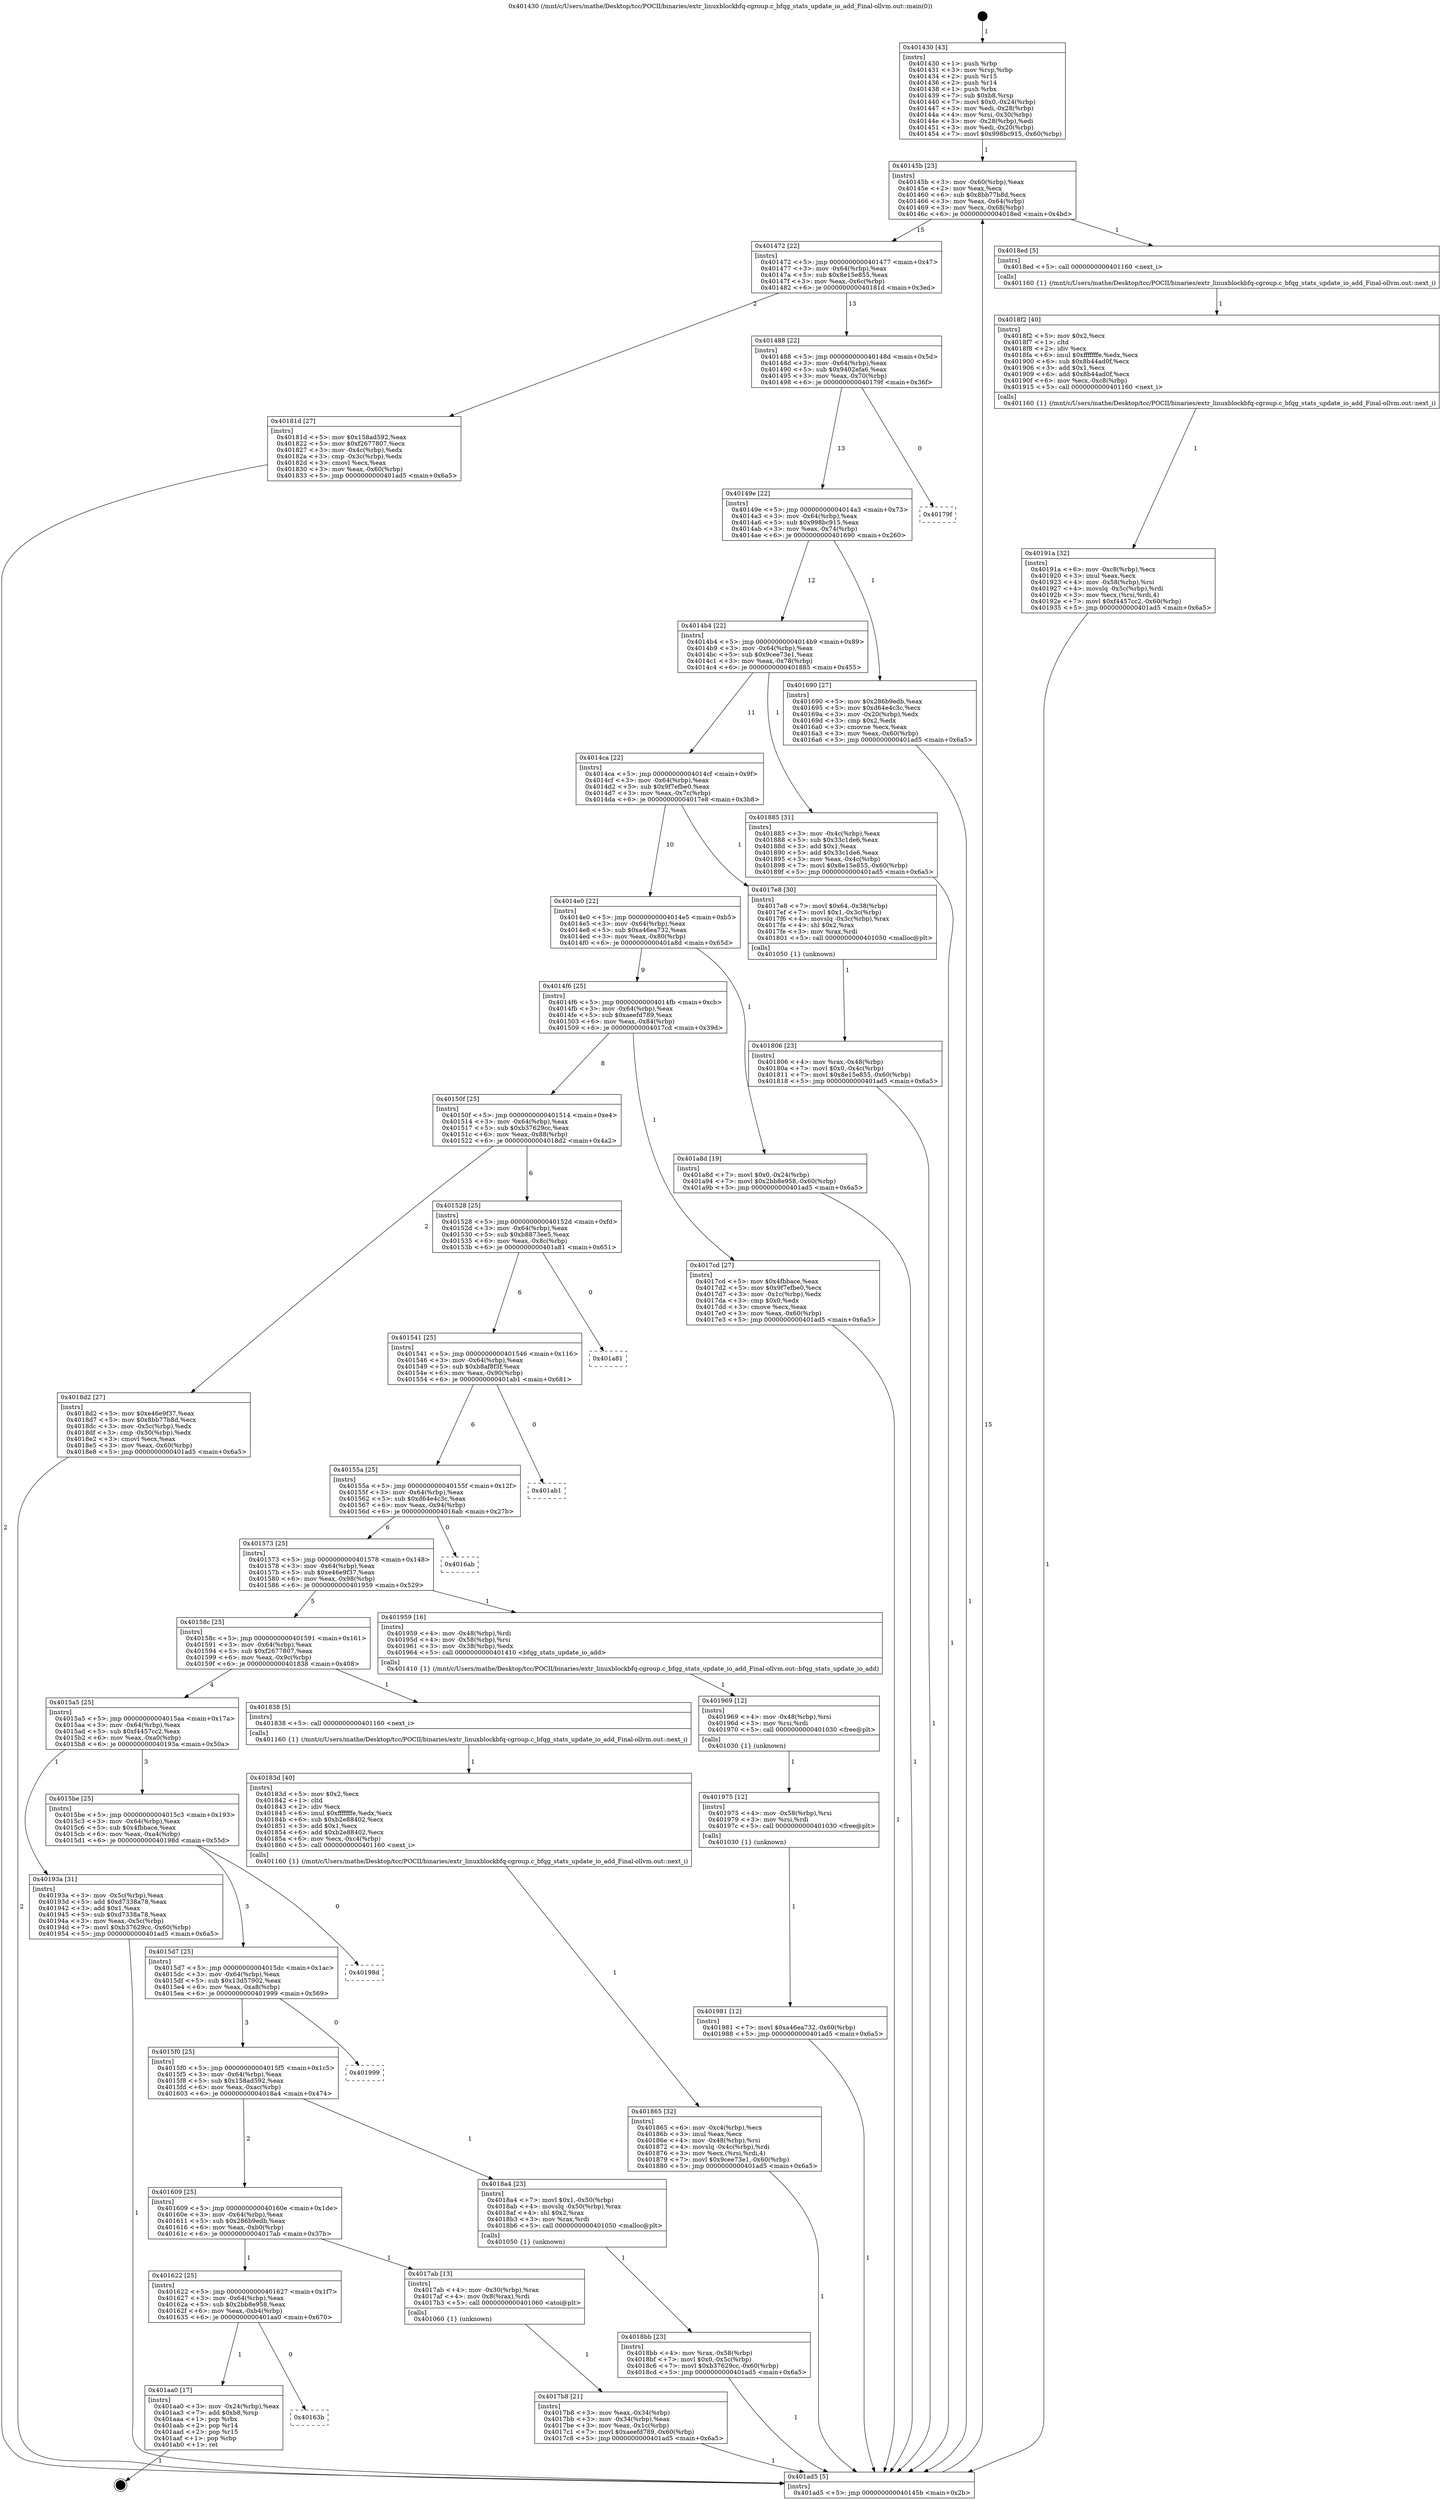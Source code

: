 digraph "0x401430" {
  label = "0x401430 (/mnt/c/Users/mathe/Desktop/tcc/POCII/binaries/extr_linuxblockbfq-cgroup.c_bfqg_stats_update_io_add_Final-ollvm.out::main(0))"
  labelloc = "t"
  node[shape=record]

  Entry [label="",width=0.3,height=0.3,shape=circle,fillcolor=black,style=filled]
  "0x40145b" [label="{
     0x40145b [23]\l
     | [instrs]\l
     &nbsp;&nbsp;0x40145b \<+3\>: mov -0x60(%rbp),%eax\l
     &nbsp;&nbsp;0x40145e \<+2\>: mov %eax,%ecx\l
     &nbsp;&nbsp;0x401460 \<+6\>: sub $0x8bb77b8d,%ecx\l
     &nbsp;&nbsp;0x401466 \<+3\>: mov %eax,-0x64(%rbp)\l
     &nbsp;&nbsp;0x401469 \<+3\>: mov %ecx,-0x68(%rbp)\l
     &nbsp;&nbsp;0x40146c \<+6\>: je 00000000004018ed \<main+0x4bd\>\l
  }"]
  "0x4018ed" [label="{
     0x4018ed [5]\l
     | [instrs]\l
     &nbsp;&nbsp;0x4018ed \<+5\>: call 0000000000401160 \<next_i\>\l
     | [calls]\l
     &nbsp;&nbsp;0x401160 \{1\} (/mnt/c/Users/mathe/Desktop/tcc/POCII/binaries/extr_linuxblockbfq-cgroup.c_bfqg_stats_update_io_add_Final-ollvm.out::next_i)\l
  }"]
  "0x401472" [label="{
     0x401472 [22]\l
     | [instrs]\l
     &nbsp;&nbsp;0x401472 \<+5\>: jmp 0000000000401477 \<main+0x47\>\l
     &nbsp;&nbsp;0x401477 \<+3\>: mov -0x64(%rbp),%eax\l
     &nbsp;&nbsp;0x40147a \<+5\>: sub $0x8e15e855,%eax\l
     &nbsp;&nbsp;0x40147f \<+3\>: mov %eax,-0x6c(%rbp)\l
     &nbsp;&nbsp;0x401482 \<+6\>: je 000000000040181d \<main+0x3ed\>\l
  }"]
  Exit [label="",width=0.3,height=0.3,shape=circle,fillcolor=black,style=filled,peripheries=2]
  "0x40181d" [label="{
     0x40181d [27]\l
     | [instrs]\l
     &nbsp;&nbsp;0x40181d \<+5\>: mov $0x158ad592,%eax\l
     &nbsp;&nbsp;0x401822 \<+5\>: mov $0xf2677807,%ecx\l
     &nbsp;&nbsp;0x401827 \<+3\>: mov -0x4c(%rbp),%edx\l
     &nbsp;&nbsp;0x40182a \<+3\>: cmp -0x3c(%rbp),%edx\l
     &nbsp;&nbsp;0x40182d \<+3\>: cmovl %ecx,%eax\l
     &nbsp;&nbsp;0x401830 \<+3\>: mov %eax,-0x60(%rbp)\l
     &nbsp;&nbsp;0x401833 \<+5\>: jmp 0000000000401ad5 \<main+0x6a5\>\l
  }"]
  "0x401488" [label="{
     0x401488 [22]\l
     | [instrs]\l
     &nbsp;&nbsp;0x401488 \<+5\>: jmp 000000000040148d \<main+0x5d\>\l
     &nbsp;&nbsp;0x40148d \<+3\>: mov -0x64(%rbp),%eax\l
     &nbsp;&nbsp;0x401490 \<+5\>: sub $0x9402efa6,%eax\l
     &nbsp;&nbsp;0x401495 \<+3\>: mov %eax,-0x70(%rbp)\l
     &nbsp;&nbsp;0x401498 \<+6\>: je 000000000040179f \<main+0x36f\>\l
  }"]
  "0x40163b" [label="{
     0x40163b\l
  }", style=dashed]
  "0x40179f" [label="{
     0x40179f\l
  }", style=dashed]
  "0x40149e" [label="{
     0x40149e [22]\l
     | [instrs]\l
     &nbsp;&nbsp;0x40149e \<+5\>: jmp 00000000004014a3 \<main+0x73\>\l
     &nbsp;&nbsp;0x4014a3 \<+3\>: mov -0x64(%rbp),%eax\l
     &nbsp;&nbsp;0x4014a6 \<+5\>: sub $0x998bc915,%eax\l
     &nbsp;&nbsp;0x4014ab \<+3\>: mov %eax,-0x74(%rbp)\l
     &nbsp;&nbsp;0x4014ae \<+6\>: je 0000000000401690 \<main+0x260\>\l
  }"]
  "0x401aa0" [label="{
     0x401aa0 [17]\l
     | [instrs]\l
     &nbsp;&nbsp;0x401aa0 \<+3\>: mov -0x24(%rbp),%eax\l
     &nbsp;&nbsp;0x401aa3 \<+7\>: add $0xb8,%rsp\l
     &nbsp;&nbsp;0x401aaa \<+1\>: pop %rbx\l
     &nbsp;&nbsp;0x401aab \<+2\>: pop %r14\l
     &nbsp;&nbsp;0x401aad \<+2\>: pop %r15\l
     &nbsp;&nbsp;0x401aaf \<+1\>: pop %rbp\l
     &nbsp;&nbsp;0x401ab0 \<+1\>: ret\l
  }"]
  "0x401690" [label="{
     0x401690 [27]\l
     | [instrs]\l
     &nbsp;&nbsp;0x401690 \<+5\>: mov $0x286b9edb,%eax\l
     &nbsp;&nbsp;0x401695 \<+5\>: mov $0xd64e4c3c,%ecx\l
     &nbsp;&nbsp;0x40169a \<+3\>: mov -0x20(%rbp),%edx\l
     &nbsp;&nbsp;0x40169d \<+3\>: cmp $0x2,%edx\l
     &nbsp;&nbsp;0x4016a0 \<+3\>: cmovne %ecx,%eax\l
     &nbsp;&nbsp;0x4016a3 \<+3\>: mov %eax,-0x60(%rbp)\l
     &nbsp;&nbsp;0x4016a6 \<+5\>: jmp 0000000000401ad5 \<main+0x6a5\>\l
  }"]
  "0x4014b4" [label="{
     0x4014b4 [22]\l
     | [instrs]\l
     &nbsp;&nbsp;0x4014b4 \<+5\>: jmp 00000000004014b9 \<main+0x89\>\l
     &nbsp;&nbsp;0x4014b9 \<+3\>: mov -0x64(%rbp),%eax\l
     &nbsp;&nbsp;0x4014bc \<+5\>: sub $0x9cee73e1,%eax\l
     &nbsp;&nbsp;0x4014c1 \<+3\>: mov %eax,-0x78(%rbp)\l
     &nbsp;&nbsp;0x4014c4 \<+6\>: je 0000000000401885 \<main+0x455\>\l
  }"]
  "0x401ad5" [label="{
     0x401ad5 [5]\l
     | [instrs]\l
     &nbsp;&nbsp;0x401ad5 \<+5\>: jmp 000000000040145b \<main+0x2b\>\l
  }"]
  "0x401430" [label="{
     0x401430 [43]\l
     | [instrs]\l
     &nbsp;&nbsp;0x401430 \<+1\>: push %rbp\l
     &nbsp;&nbsp;0x401431 \<+3\>: mov %rsp,%rbp\l
     &nbsp;&nbsp;0x401434 \<+2\>: push %r15\l
     &nbsp;&nbsp;0x401436 \<+2\>: push %r14\l
     &nbsp;&nbsp;0x401438 \<+1\>: push %rbx\l
     &nbsp;&nbsp;0x401439 \<+7\>: sub $0xb8,%rsp\l
     &nbsp;&nbsp;0x401440 \<+7\>: movl $0x0,-0x24(%rbp)\l
     &nbsp;&nbsp;0x401447 \<+3\>: mov %edi,-0x28(%rbp)\l
     &nbsp;&nbsp;0x40144a \<+4\>: mov %rsi,-0x30(%rbp)\l
     &nbsp;&nbsp;0x40144e \<+3\>: mov -0x28(%rbp),%edi\l
     &nbsp;&nbsp;0x401451 \<+3\>: mov %edi,-0x20(%rbp)\l
     &nbsp;&nbsp;0x401454 \<+7\>: movl $0x998bc915,-0x60(%rbp)\l
  }"]
  "0x401981" [label="{
     0x401981 [12]\l
     | [instrs]\l
     &nbsp;&nbsp;0x401981 \<+7\>: movl $0xa46ea732,-0x60(%rbp)\l
     &nbsp;&nbsp;0x401988 \<+5\>: jmp 0000000000401ad5 \<main+0x6a5\>\l
  }"]
  "0x401885" [label="{
     0x401885 [31]\l
     | [instrs]\l
     &nbsp;&nbsp;0x401885 \<+3\>: mov -0x4c(%rbp),%eax\l
     &nbsp;&nbsp;0x401888 \<+5\>: sub $0x33c1de6,%eax\l
     &nbsp;&nbsp;0x40188d \<+3\>: add $0x1,%eax\l
     &nbsp;&nbsp;0x401890 \<+5\>: add $0x33c1de6,%eax\l
     &nbsp;&nbsp;0x401895 \<+3\>: mov %eax,-0x4c(%rbp)\l
     &nbsp;&nbsp;0x401898 \<+7\>: movl $0x8e15e855,-0x60(%rbp)\l
     &nbsp;&nbsp;0x40189f \<+5\>: jmp 0000000000401ad5 \<main+0x6a5\>\l
  }"]
  "0x4014ca" [label="{
     0x4014ca [22]\l
     | [instrs]\l
     &nbsp;&nbsp;0x4014ca \<+5\>: jmp 00000000004014cf \<main+0x9f\>\l
     &nbsp;&nbsp;0x4014cf \<+3\>: mov -0x64(%rbp),%eax\l
     &nbsp;&nbsp;0x4014d2 \<+5\>: sub $0x9f7efbe0,%eax\l
     &nbsp;&nbsp;0x4014d7 \<+3\>: mov %eax,-0x7c(%rbp)\l
     &nbsp;&nbsp;0x4014da \<+6\>: je 00000000004017e8 \<main+0x3b8\>\l
  }"]
  "0x401975" [label="{
     0x401975 [12]\l
     | [instrs]\l
     &nbsp;&nbsp;0x401975 \<+4\>: mov -0x58(%rbp),%rsi\l
     &nbsp;&nbsp;0x401979 \<+3\>: mov %rsi,%rdi\l
     &nbsp;&nbsp;0x40197c \<+5\>: call 0000000000401030 \<free@plt\>\l
     | [calls]\l
     &nbsp;&nbsp;0x401030 \{1\} (unknown)\l
  }"]
  "0x4017e8" [label="{
     0x4017e8 [30]\l
     | [instrs]\l
     &nbsp;&nbsp;0x4017e8 \<+7\>: movl $0x64,-0x38(%rbp)\l
     &nbsp;&nbsp;0x4017ef \<+7\>: movl $0x1,-0x3c(%rbp)\l
     &nbsp;&nbsp;0x4017f6 \<+4\>: movslq -0x3c(%rbp),%rax\l
     &nbsp;&nbsp;0x4017fa \<+4\>: shl $0x2,%rax\l
     &nbsp;&nbsp;0x4017fe \<+3\>: mov %rax,%rdi\l
     &nbsp;&nbsp;0x401801 \<+5\>: call 0000000000401050 \<malloc@plt\>\l
     | [calls]\l
     &nbsp;&nbsp;0x401050 \{1\} (unknown)\l
  }"]
  "0x4014e0" [label="{
     0x4014e0 [22]\l
     | [instrs]\l
     &nbsp;&nbsp;0x4014e0 \<+5\>: jmp 00000000004014e5 \<main+0xb5\>\l
     &nbsp;&nbsp;0x4014e5 \<+3\>: mov -0x64(%rbp),%eax\l
     &nbsp;&nbsp;0x4014e8 \<+5\>: sub $0xa46ea732,%eax\l
     &nbsp;&nbsp;0x4014ed \<+3\>: mov %eax,-0x80(%rbp)\l
     &nbsp;&nbsp;0x4014f0 \<+6\>: je 0000000000401a8d \<main+0x65d\>\l
  }"]
  "0x401969" [label="{
     0x401969 [12]\l
     | [instrs]\l
     &nbsp;&nbsp;0x401969 \<+4\>: mov -0x48(%rbp),%rsi\l
     &nbsp;&nbsp;0x40196d \<+3\>: mov %rsi,%rdi\l
     &nbsp;&nbsp;0x401970 \<+5\>: call 0000000000401030 \<free@plt\>\l
     | [calls]\l
     &nbsp;&nbsp;0x401030 \{1\} (unknown)\l
  }"]
  "0x401a8d" [label="{
     0x401a8d [19]\l
     | [instrs]\l
     &nbsp;&nbsp;0x401a8d \<+7\>: movl $0x0,-0x24(%rbp)\l
     &nbsp;&nbsp;0x401a94 \<+7\>: movl $0x2bb8e958,-0x60(%rbp)\l
     &nbsp;&nbsp;0x401a9b \<+5\>: jmp 0000000000401ad5 \<main+0x6a5\>\l
  }"]
  "0x4014f6" [label="{
     0x4014f6 [25]\l
     | [instrs]\l
     &nbsp;&nbsp;0x4014f6 \<+5\>: jmp 00000000004014fb \<main+0xcb\>\l
     &nbsp;&nbsp;0x4014fb \<+3\>: mov -0x64(%rbp),%eax\l
     &nbsp;&nbsp;0x4014fe \<+5\>: sub $0xaeefd789,%eax\l
     &nbsp;&nbsp;0x401503 \<+6\>: mov %eax,-0x84(%rbp)\l
     &nbsp;&nbsp;0x401509 \<+6\>: je 00000000004017cd \<main+0x39d\>\l
  }"]
  "0x40191a" [label="{
     0x40191a [32]\l
     | [instrs]\l
     &nbsp;&nbsp;0x40191a \<+6\>: mov -0xc8(%rbp),%ecx\l
     &nbsp;&nbsp;0x401920 \<+3\>: imul %eax,%ecx\l
     &nbsp;&nbsp;0x401923 \<+4\>: mov -0x58(%rbp),%rsi\l
     &nbsp;&nbsp;0x401927 \<+4\>: movslq -0x5c(%rbp),%rdi\l
     &nbsp;&nbsp;0x40192b \<+3\>: mov %ecx,(%rsi,%rdi,4)\l
     &nbsp;&nbsp;0x40192e \<+7\>: movl $0xf4457cc2,-0x60(%rbp)\l
     &nbsp;&nbsp;0x401935 \<+5\>: jmp 0000000000401ad5 \<main+0x6a5\>\l
  }"]
  "0x4017cd" [label="{
     0x4017cd [27]\l
     | [instrs]\l
     &nbsp;&nbsp;0x4017cd \<+5\>: mov $0x4fbbace,%eax\l
     &nbsp;&nbsp;0x4017d2 \<+5\>: mov $0x9f7efbe0,%ecx\l
     &nbsp;&nbsp;0x4017d7 \<+3\>: mov -0x1c(%rbp),%edx\l
     &nbsp;&nbsp;0x4017da \<+3\>: cmp $0x0,%edx\l
     &nbsp;&nbsp;0x4017dd \<+3\>: cmove %ecx,%eax\l
     &nbsp;&nbsp;0x4017e0 \<+3\>: mov %eax,-0x60(%rbp)\l
     &nbsp;&nbsp;0x4017e3 \<+5\>: jmp 0000000000401ad5 \<main+0x6a5\>\l
  }"]
  "0x40150f" [label="{
     0x40150f [25]\l
     | [instrs]\l
     &nbsp;&nbsp;0x40150f \<+5\>: jmp 0000000000401514 \<main+0xe4\>\l
     &nbsp;&nbsp;0x401514 \<+3\>: mov -0x64(%rbp),%eax\l
     &nbsp;&nbsp;0x401517 \<+5\>: sub $0xb37629cc,%eax\l
     &nbsp;&nbsp;0x40151c \<+6\>: mov %eax,-0x88(%rbp)\l
     &nbsp;&nbsp;0x401522 \<+6\>: je 00000000004018d2 \<main+0x4a2\>\l
  }"]
  "0x4018f2" [label="{
     0x4018f2 [40]\l
     | [instrs]\l
     &nbsp;&nbsp;0x4018f2 \<+5\>: mov $0x2,%ecx\l
     &nbsp;&nbsp;0x4018f7 \<+1\>: cltd\l
     &nbsp;&nbsp;0x4018f8 \<+2\>: idiv %ecx\l
     &nbsp;&nbsp;0x4018fa \<+6\>: imul $0xfffffffe,%edx,%ecx\l
     &nbsp;&nbsp;0x401900 \<+6\>: sub $0x8b44ad0f,%ecx\l
     &nbsp;&nbsp;0x401906 \<+3\>: add $0x1,%ecx\l
     &nbsp;&nbsp;0x401909 \<+6\>: add $0x8b44ad0f,%ecx\l
     &nbsp;&nbsp;0x40190f \<+6\>: mov %ecx,-0xc8(%rbp)\l
     &nbsp;&nbsp;0x401915 \<+5\>: call 0000000000401160 \<next_i\>\l
     | [calls]\l
     &nbsp;&nbsp;0x401160 \{1\} (/mnt/c/Users/mathe/Desktop/tcc/POCII/binaries/extr_linuxblockbfq-cgroup.c_bfqg_stats_update_io_add_Final-ollvm.out::next_i)\l
  }"]
  "0x4018d2" [label="{
     0x4018d2 [27]\l
     | [instrs]\l
     &nbsp;&nbsp;0x4018d2 \<+5\>: mov $0xe46e9f37,%eax\l
     &nbsp;&nbsp;0x4018d7 \<+5\>: mov $0x8bb77b8d,%ecx\l
     &nbsp;&nbsp;0x4018dc \<+3\>: mov -0x5c(%rbp),%edx\l
     &nbsp;&nbsp;0x4018df \<+3\>: cmp -0x50(%rbp),%edx\l
     &nbsp;&nbsp;0x4018e2 \<+3\>: cmovl %ecx,%eax\l
     &nbsp;&nbsp;0x4018e5 \<+3\>: mov %eax,-0x60(%rbp)\l
     &nbsp;&nbsp;0x4018e8 \<+5\>: jmp 0000000000401ad5 \<main+0x6a5\>\l
  }"]
  "0x401528" [label="{
     0x401528 [25]\l
     | [instrs]\l
     &nbsp;&nbsp;0x401528 \<+5\>: jmp 000000000040152d \<main+0xfd\>\l
     &nbsp;&nbsp;0x40152d \<+3\>: mov -0x64(%rbp),%eax\l
     &nbsp;&nbsp;0x401530 \<+5\>: sub $0xb8873ee5,%eax\l
     &nbsp;&nbsp;0x401535 \<+6\>: mov %eax,-0x8c(%rbp)\l
     &nbsp;&nbsp;0x40153b \<+6\>: je 0000000000401a81 \<main+0x651\>\l
  }"]
  "0x4018bb" [label="{
     0x4018bb [23]\l
     | [instrs]\l
     &nbsp;&nbsp;0x4018bb \<+4\>: mov %rax,-0x58(%rbp)\l
     &nbsp;&nbsp;0x4018bf \<+7\>: movl $0x0,-0x5c(%rbp)\l
     &nbsp;&nbsp;0x4018c6 \<+7\>: movl $0xb37629cc,-0x60(%rbp)\l
     &nbsp;&nbsp;0x4018cd \<+5\>: jmp 0000000000401ad5 \<main+0x6a5\>\l
  }"]
  "0x401a81" [label="{
     0x401a81\l
  }", style=dashed]
  "0x401541" [label="{
     0x401541 [25]\l
     | [instrs]\l
     &nbsp;&nbsp;0x401541 \<+5\>: jmp 0000000000401546 \<main+0x116\>\l
     &nbsp;&nbsp;0x401546 \<+3\>: mov -0x64(%rbp),%eax\l
     &nbsp;&nbsp;0x401549 \<+5\>: sub $0xb8af8f3f,%eax\l
     &nbsp;&nbsp;0x40154e \<+6\>: mov %eax,-0x90(%rbp)\l
     &nbsp;&nbsp;0x401554 \<+6\>: je 0000000000401ab1 \<main+0x681\>\l
  }"]
  "0x401865" [label="{
     0x401865 [32]\l
     | [instrs]\l
     &nbsp;&nbsp;0x401865 \<+6\>: mov -0xc4(%rbp),%ecx\l
     &nbsp;&nbsp;0x40186b \<+3\>: imul %eax,%ecx\l
     &nbsp;&nbsp;0x40186e \<+4\>: mov -0x48(%rbp),%rsi\l
     &nbsp;&nbsp;0x401872 \<+4\>: movslq -0x4c(%rbp),%rdi\l
     &nbsp;&nbsp;0x401876 \<+3\>: mov %ecx,(%rsi,%rdi,4)\l
     &nbsp;&nbsp;0x401879 \<+7\>: movl $0x9cee73e1,-0x60(%rbp)\l
     &nbsp;&nbsp;0x401880 \<+5\>: jmp 0000000000401ad5 \<main+0x6a5\>\l
  }"]
  "0x401ab1" [label="{
     0x401ab1\l
  }", style=dashed]
  "0x40155a" [label="{
     0x40155a [25]\l
     | [instrs]\l
     &nbsp;&nbsp;0x40155a \<+5\>: jmp 000000000040155f \<main+0x12f\>\l
     &nbsp;&nbsp;0x40155f \<+3\>: mov -0x64(%rbp),%eax\l
     &nbsp;&nbsp;0x401562 \<+5\>: sub $0xd64e4c3c,%eax\l
     &nbsp;&nbsp;0x401567 \<+6\>: mov %eax,-0x94(%rbp)\l
     &nbsp;&nbsp;0x40156d \<+6\>: je 00000000004016ab \<main+0x27b\>\l
  }"]
  "0x40183d" [label="{
     0x40183d [40]\l
     | [instrs]\l
     &nbsp;&nbsp;0x40183d \<+5\>: mov $0x2,%ecx\l
     &nbsp;&nbsp;0x401842 \<+1\>: cltd\l
     &nbsp;&nbsp;0x401843 \<+2\>: idiv %ecx\l
     &nbsp;&nbsp;0x401845 \<+6\>: imul $0xfffffffe,%edx,%ecx\l
     &nbsp;&nbsp;0x40184b \<+6\>: sub $0xb2e88402,%ecx\l
     &nbsp;&nbsp;0x401851 \<+3\>: add $0x1,%ecx\l
     &nbsp;&nbsp;0x401854 \<+6\>: add $0xb2e88402,%ecx\l
     &nbsp;&nbsp;0x40185a \<+6\>: mov %ecx,-0xc4(%rbp)\l
     &nbsp;&nbsp;0x401860 \<+5\>: call 0000000000401160 \<next_i\>\l
     | [calls]\l
     &nbsp;&nbsp;0x401160 \{1\} (/mnt/c/Users/mathe/Desktop/tcc/POCII/binaries/extr_linuxblockbfq-cgroup.c_bfqg_stats_update_io_add_Final-ollvm.out::next_i)\l
  }"]
  "0x4016ab" [label="{
     0x4016ab\l
  }", style=dashed]
  "0x401573" [label="{
     0x401573 [25]\l
     | [instrs]\l
     &nbsp;&nbsp;0x401573 \<+5\>: jmp 0000000000401578 \<main+0x148\>\l
     &nbsp;&nbsp;0x401578 \<+3\>: mov -0x64(%rbp),%eax\l
     &nbsp;&nbsp;0x40157b \<+5\>: sub $0xe46e9f37,%eax\l
     &nbsp;&nbsp;0x401580 \<+6\>: mov %eax,-0x98(%rbp)\l
     &nbsp;&nbsp;0x401586 \<+6\>: je 0000000000401959 \<main+0x529\>\l
  }"]
  "0x401806" [label="{
     0x401806 [23]\l
     | [instrs]\l
     &nbsp;&nbsp;0x401806 \<+4\>: mov %rax,-0x48(%rbp)\l
     &nbsp;&nbsp;0x40180a \<+7\>: movl $0x0,-0x4c(%rbp)\l
     &nbsp;&nbsp;0x401811 \<+7\>: movl $0x8e15e855,-0x60(%rbp)\l
     &nbsp;&nbsp;0x401818 \<+5\>: jmp 0000000000401ad5 \<main+0x6a5\>\l
  }"]
  "0x401959" [label="{
     0x401959 [16]\l
     | [instrs]\l
     &nbsp;&nbsp;0x401959 \<+4\>: mov -0x48(%rbp),%rdi\l
     &nbsp;&nbsp;0x40195d \<+4\>: mov -0x58(%rbp),%rsi\l
     &nbsp;&nbsp;0x401961 \<+3\>: mov -0x38(%rbp),%edx\l
     &nbsp;&nbsp;0x401964 \<+5\>: call 0000000000401410 \<bfqg_stats_update_io_add\>\l
     | [calls]\l
     &nbsp;&nbsp;0x401410 \{1\} (/mnt/c/Users/mathe/Desktop/tcc/POCII/binaries/extr_linuxblockbfq-cgroup.c_bfqg_stats_update_io_add_Final-ollvm.out::bfqg_stats_update_io_add)\l
  }"]
  "0x40158c" [label="{
     0x40158c [25]\l
     | [instrs]\l
     &nbsp;&nbsp;0x40158c \<+5\>: jmp 0000000000401591 \<main+0x161\>\l
     &nbsp;&nbsp;0x401591 \<+3\>: mov -0x64(%rbp),%eax\l
     &nbsp;&nbsp;0x401594 \<+5\>: sub $0xf2677807,%eax\l
     &nbsp;&nbsp;0x401599 \<+6\>: mov %eax,-0x9c(%rbp)\l
     &nbsp;&nbsp;0x40159f \<+6\>: je 0000000000401838 \<main+0x408\>\l
  }"]
  "0x4017b8" [label="{
     0x4017b8 [21]\l
     | [instrs]\l
     &nbsp;&nbsp;0x4017b8 \<+3\>: mov %eax,-0x34(%rbp)\l
     &nbsp;&nbsp;0x4017bb \<+3\>: mov -0x34(%rbp),%eax\l
     &nbsp;&nbsp;0x4017be \<+3\>: mov %eax,-0x1c(%rbp)\l
     &nbsp;&nbsp;0x4017c1 \<+7\>: movl $0xaeefd789,-0x60(%rbp)\l
     &nbsp;&nbsp;0x4017c8 \<+5\>: jmp 0000000000401ad5 \<main+0x6a5\>\l
  }"]
  "0x401838" [label="{
     0x401838 [5]\l
     | [instrs]\l
     &nbsp;&nbsp;0x401838 \<+5\>: call 0000000000401160 \<next_i\>\l
     | [calls]\l
     &nbsp;&nbsp;0x401160 \{1\} (/mnt/c/Users/mathe/Desktop/tcc/POCII/binaries/extr_linuxblockbfq-cgroup.c_bfqg_stats_update_io_add_Final-ollvm.out::next_i)\l
  }"]
  "0x4015a5" [label="{
     0x4015a5 [25]\l
     | [instrs]\l
     &nbsp;&nbsp;0x4015a5 \<+5\>: jmp 00000000004015aa \<main+0x17a\>\l
     &nbsp;&nbsp;0x4015aa \<+3\>: mov -0x64(%rbp),%eax\l
     &nbsp;&nbsp;0x4015ad \<+5\>: sub $0xf4457cc2,%eax\l
     &nbsp;&nbsp;0x4015b2 \<+6\>: mov %eax,-0xa0(%rbp)\l
     &nbsp;&nbsp;0x4015b8 \<+6\>: je 000000000040193a \<main+0x50a\>\l
  }"]
  "0x401622" [label="{
     0x401622 [25]\l
     | [instrs]\l
     &nbsp;&nbsp;0x401622 \<+5\>: jmp 0000000000401627 \<main+0x1f7\>\l
     &nbsp;&nbsp;0x401627 \<+3\>: mov -0x64(%rbp),%eax\l
     &nbsp;&nbsp;0x40162a \<+5\>: sub $0x2bb8e958,%eax\l
     &nbsp;&nbsp;0x40162f \<+6\>: mov %eax,-0xb4(%rbp)\l
     &nbsp;&nbsp;0x401635 \<+6\>: je 0000000000401aa0 \<main+0x670\>\l
  }"]
  "0x40193a" [label="{
     0x40193a [31]\l
     | [instrs]\l
     &nbsp;&nbsp;0x40193a \<+3\>: mov -0x5c(%rbp),%eax\l
     &nbsp;&nbsp;0x40193d \<+5\>: add $0xd7338a78,%eax\l
     &nbsp;&nbsp;0x401942 \<+3\>: add $0x1,%eax\l
     &nbsp;&nbsp;0x401945 \<+5\>: sub $0xd7338a78,%eax\l
     &nbsp;&nbsp;0x40194a \<+3\>: mov %eax,-0x5c(%rbp)\l
     &nbsp;&nbsp;0x40194d \<+7\>: movl $0xb37629cc,-0x60(%rbp)\l
     &nbsp;&nbsp;0x401954 \<+5\>: jmp 0000000000401ad5 \<main+0x6a5\>\l
  }"]
  "0x4015be" [label="{
     0x4015be [25]\l
     | [instrs]\l
     &nbsp;&nbsp;0x4015be \<+5\>: jmp 00000000004015c3 \<main+0x193\>\l
     &nbsp;&nbsp;0x4015c3 \<+3\>: mov -0x64(%rbp),%eax\l
     &nbsp;&nbsp;0x4015c6 \<+5\>: sub $0x4fbbace,%eax\l
     &nbsp;&nbsp;0x4015cb \<+6\>: mov %eax,-0xa4(%rbp)\l
     &nbsp;&nbsp;0x4015d1 \<+6\>: je 000000000040198d \<main+0x55d\>\l
  }"]
  "0x4017ab" [label="{
     0x4017ab [13]\l
     | [instrs]\l
     &nbsp;&nbsp;0x4017ab \<+4\>: mov -0x30(%rbp),%rax\l
     &nbsp;&nbsp;0x4017af \<+4\>: mov 0x8(%rax),%rdi\l
     &nbsp;&nbsp;0x4017b3 \<+5\>: call 0000000000401060 \<atoi@plt\>\l
     | [calls]\l
     &nbsp;&nbsp;0x401060 \{1\} (unknown)\l
  }"]
  "0x40198d" [label="{
     0x40198d\l
  }", style=dashed]
  "0x4015d7" [label="{
     0x4015d7 [25]\l
     | [instrs]\l
     &nbsp;&nbsp;0x4015d7 \<+5\>: jmp 00000000004015dc \<main+0x1ac\>\l
     &nbsp;&nbsp;0x4015dc \<+3\>: mov -0x64(%rbp),%eax\l
     &nbsp;&nbsp;0x4015df \<+5\>: sub $0x13d57902,%eax\l
     &nbsp;&nbsp;0x4015e4 \<+6\>: mov %eax,-0xa8(%rbp)\l
     &nbsp;&nbsp;0x4015ea \<+6\>: je 0000000000401999 \<main+0x569\>\l
  }"]
  "0x401609" [label="{
     0x401609 [25]\l
     | [instrs]\l
     &nbsp;&nbsp;0x401609 \<+5\>: jmp 000000000040160e \<main+0x1de\>\l
     &nbsp;&nbsp;0x40160e \<+3\>: mov -0x64(%rbp),%eax\l
     &nbsp;&nbsp;0x401611 \<+5\>: sub $0x286b9edb,%eax\l
     &nbsp;&nbsp;0x401616 \<+6\>: mov %eax,-0xb0(%rbp)\l
     &nbsp;&nbsp;0x40161c \<+6\>: je 00000000004017ab \<main+0x37b\>\l
  }"]
  "0x401999" [label="{
     0x401999\l
  }", style=dashed]
  "0x4015f0" [label="{
     0x4015f0 [25]\l
     | [instrs]\l
     &nbsp;&nbsp;0x4015f0 \<+5\>: jmp 00000000004015f5 \<main+0x1c5\>\l
     &nbsp;&nbsp;0x4015f5 \<+3\>: mov -0x64(%rbp),%eax\l
     &nbsp;&nbsp;0x4015f8 \<+5\>: sub $0x158ad592,%eax\l
     &nbsp;&nbsp;0x4015fd \<+6\>: mov %eax,-0xac(%rbp)\l
     &nbsp;&nbsp;0x401603 \<+6\>: je 00000000004018a4 \<main+0x474\>\l
  }"]
  "0x4018a4" [label="{
     0x4018a4 [23]\l
     | [instrs]\l
     &nbsp;&nbsp;0x4018a4 \<+7\>: movl $0x1,-0x50(%rbp)\l
     &nbsp;&nbsp;0x4018ab \<+4\>: movslq -0x50(%rbp),%rax\l
     &nbsp;&nbsp;0x4018af \<+4\>: shl $0x2,%rax\l
     &nbsp;&nbsp;0x4018b3 \<+3\>: mov %rax,%rdi\l
     &nbsp;&nbsp;0x4018b6 \<+5\>: call 0000000000401050 \<malloc@plt\>\l
     | [calls]\l
     &nbsp;&nbsp;0x401050 \{1\} (unknown)\l
  }"]
  Entry -> "0x401430" [label=" 1"]
  "0x40145b" -> "0x4018ed" [label=" 1"]
  "0x40145b" -> "0x401472" [label=" 15"]
  "0x401aa0" -> Exit [label=" 1"]
  "0x401472" -> "0x40181d" [label=" 2"]
  "0x401472" -> "0x401488" [label=" 13"]
  "0x401622" -> "0x40163b" [label=" 0"]
  "0x401488" -> "0x40179f" [label=" 0"]
  "0x401488" -> "0x40149e" [label=" 13"]
  "0x401622" -> "0x401aa0" [label=" 1"]
  "0x40149e" -> "0x401690" [label=" 1"]
  "0x40149e" -> "0x4014b4" [label=" 12"]
  "0x401690" -> "0x401ad5" [label=" 1"]
  "0x401430" -> "0x40145b" [label=" 1"]
  "0x401ad5" -> "0x40145b" [label=" 15"]
  "0x401a8d" -> "0x401ad5" [label=" 1"]
  "0x4014b4" -> "0x401885" [label=" 1"]
  "0x4014b4" -> "0x4014ca" [label=" 11"]
  "0x401981" -> "0x401ad5" [label=" 1"]
  "0x4014ca" -> "0x4017e8" [label=" 1"]
  "0x4014ca" -> "0x4014e0" [label=" 10"]
  "0x401975" -> "0x401981" [label=" 1"]
  "0x4014e0" -> "0x401a8d" [label=" 1"]
  "0x4014e0" -> "0x4014f6" [label=" 9"]
  "0x401969" -> "0x401975" [label=" 1"]
  "0x4014f6" -> "0x4017cd" [label=" 1"]
  "0x4014f6" -> "0x40150f" [label=" 8"]
  "0x401959" -> "0x401969" [label=" 1"]
  "0x40150f" -> "0x4018d2" [label=" 2"]
  "0x40150f" -> "0x401528" [label=" 6"]
  "0x40193a" -> "0x401ad5" [label=" 1"]
  "0x401528" -> "0x401a81" [label=" 0"]
  "0x401528" -> "0x401541" [label=" 6"]
  "0x40191a" -> "0x401ad5" [label=" 1"]
  "0x401541" -> "0x401ab1" [label=" 0"]
  "0x401541" -> "0x40155a" [label=" 6"]
  "0x4018f2" -> "0x40191a" [label=" 1"]
  "0x40155a" -> "0x4016ab" [label=" 0"]
  "0x40155a" -> "0x401573" [label=" 6"]
  "0x4018ed" -> "0x4018f2" [label=" 1"]
  "0x401573" -> "0x401959" [label=" 1"]
  "0x401573" -> "0x40158c" [label=" 5"]
  "0x4018d2" -> "0x401ad5" [label=" 2"]
  "0x40158c" -> "0x401838" [label=" 1"]
  "0x40158c" -> "0x4015a5" [label=" 4"]
  "0x4018bb" -> "0x401ad5" [label=" 1"]
  "0x4015a5" -> "0x40193a" [label=" 1"]
  "0x4015a5" -> "0x4015be" [label=" 3"]
  "0x4018a4" -> "0x4018bb" [label=" 1"]
  "0x4015be" -> "0x40198d" [label=" 0"]
  "0x4015be" -> "0x4015d7" [label=" 3"]
  "0x401885" -> "0x401ad5" [label=" 1"]
  "0x4015d7" -> "0x401999" [label=" 0"]
  "0x4015d7" -> "0x4015f0" [label=" 3"]
  "0x40183d" -> "0x401865" [label=" 1"]
  "0x4015f0" -> "0x4018a4" [label=" 1"]
  "0x4015f0" -> "0x401609" [label=" 2"]
  "0x401865" -> "0x401ad5" [label=" 1"]
  "0x401609" -> "0x4017ab" [label=" 1"]
  "0x401609" -> "0x401622" [label=" 1"]
  "0x4017ab" -> "0x4017b8" [label=" 1"]
  "0x4017b8" -> "0x401ad5" [label=" 1"]
  "0x4017cd" -> "0x401ad5" [label=" 1"]
  "0x4017e8" -> "0x401806" [label=" 1"]
  "0x401806" -> "0x401ad5" [label=" 1"]
  "0x40181d" -> "0x401ad5" [label=" 2"]
  "0x401838" -> "0x40183d" [label=" 1"]
}
